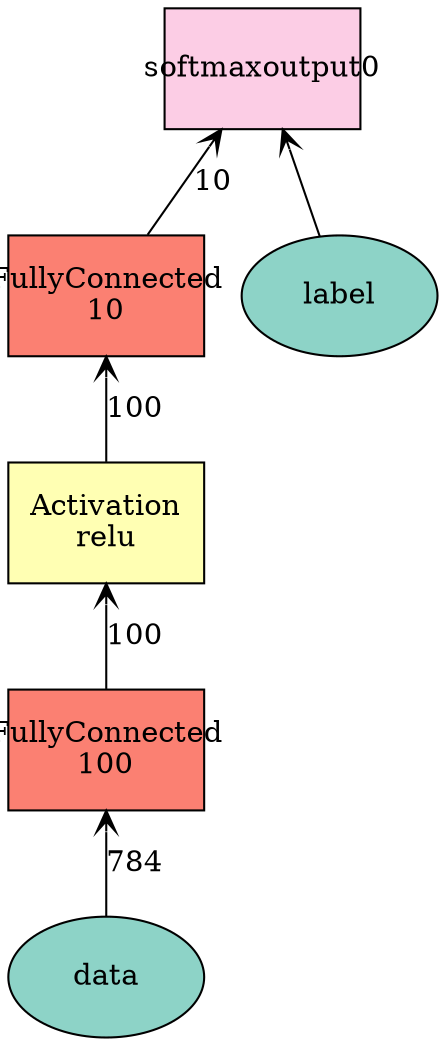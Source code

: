 digraph plot {
	data [label=data fillcolor="#8dd3c7" fixedsize=true height=0.8034 shape=oval style=filled width=1.3]
	FNN_fc1 [label="FullyConnected\n100" fillcolor="#fb8072" fixedsize=true height=0.8034 shape=box style=filled width=1.3]
	FNN_relu [label="Activation\nrelu" fillcolor="#ffffb3" fixedsize=true height=0.8034 shape=box style=filled width=1.3]
	FNN_fc2 [label="FullyConnected\n10" fillcolor="#fb8072" fixedsize=true height=0.8034 shape=box style=filled width=1.3]
	label [label=label fillcolor="#8dd3c7" fixedsize=true height=0.8034 shape=oval style=filled width=1.3]
	softmaxoutput0 [label=softmaxoutput0 fillcolor="#fccde5" fixedsize=true height=0.8034 shape=box style=filled width=1.3]
	FNN_fc1 -> data [label=784 arrowtail=open dir=back]
	FNN_relu -> FNN_fc1 [label=100 arrowtail=open dir=back]
	FNN_fc2 -> FNN_relu [label=100 arrowtail=open dir=back]
	softmaxoutput0 -> FNN_fc2 [label=10 arrowtail=open dir=back]
	softmaxoutput0 -> label [label="" arrowtail=open dir=back]
}
